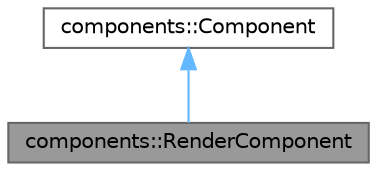 digraph "components::RenderComponent"
{
 // LATEX_PDF_SIZE
  bgcolor="transparent";
  edge [fontname=Helvetica,fontsize=10,labelfontname=Helvetica,labelfontsize=10];
  node [fontname=Helvetica,fontsize=10,shape=box,height=0.2,width=0.4];
  Node1 [id="Node000001",label="components::RenderComponent",height=0.2,width=0.4,color="gray40", fillcolor="grey60", style="filled", fontcolor="black",tooltip="Handles rendering of game objects using sprites."];
  Node2 -> Node1 [id="edge1_Node000001_Node000002",dir="back",color="steelblue1",style="solid",tooltip=" "];
  Node2 [id="Node000002",label="components::Component",height=0.2,width=0.4,color="gray40", fillcolor="white", style="filled",URL="$classcomponents_1_1_component.html",tooltip="Abstract base class for all components in the game engine."];
}
